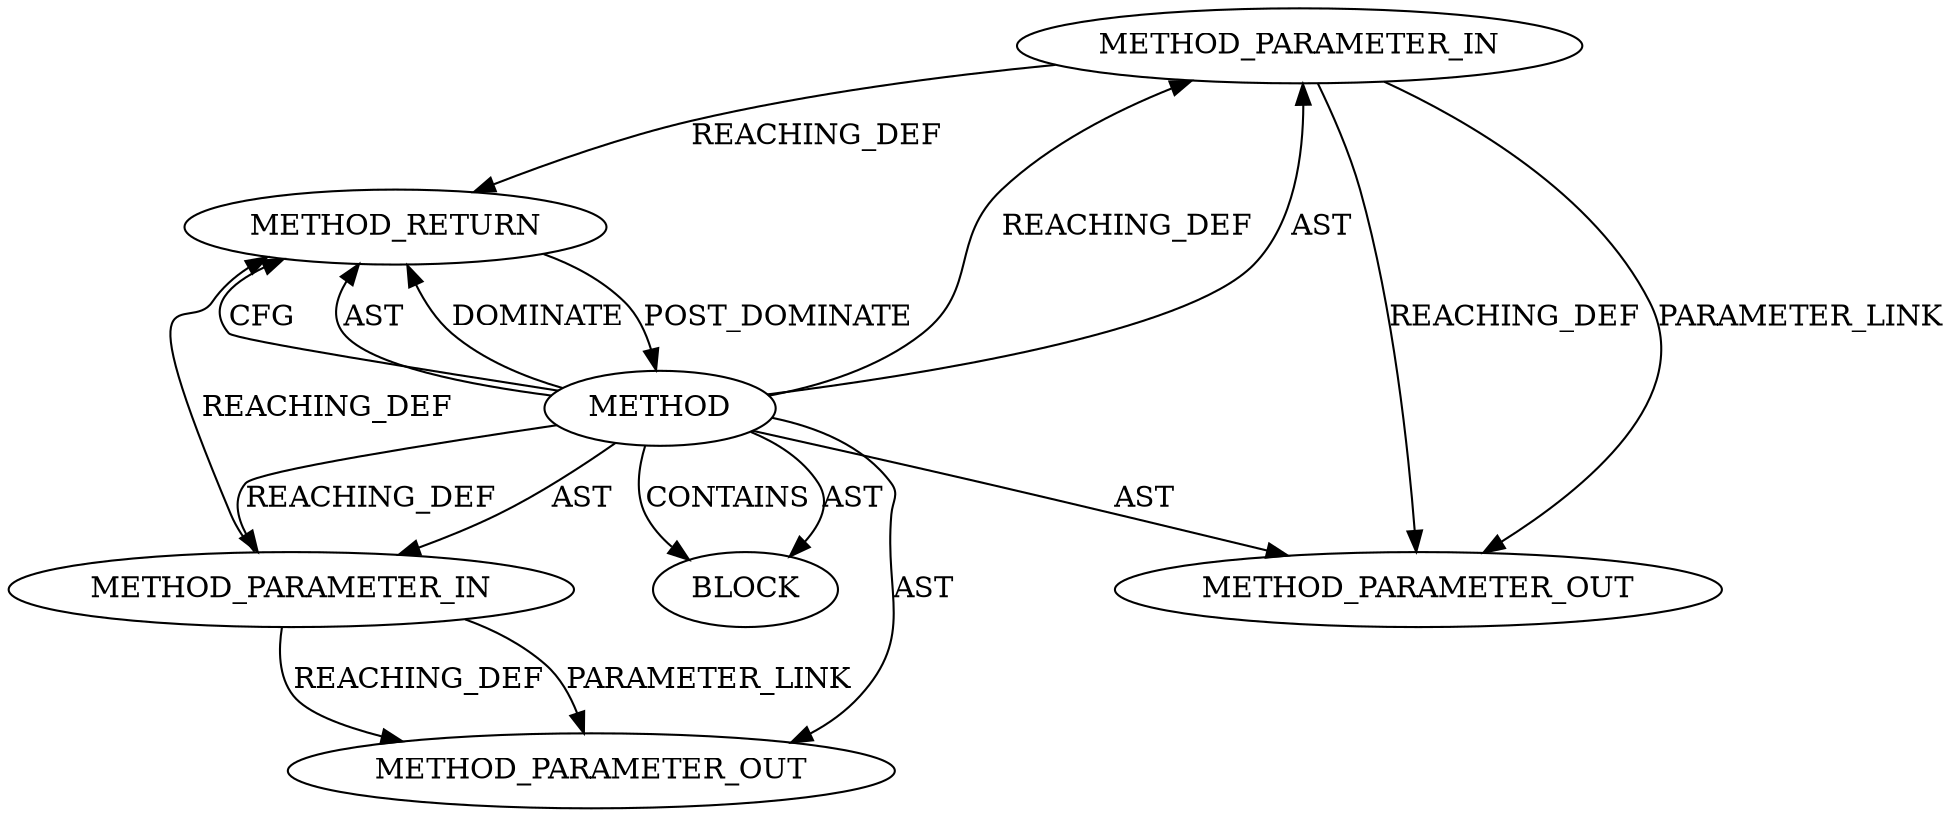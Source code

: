 digraph {
  20928 [label=METHOD_PARAMETER_IN ORDER=2 CODE="p2" IS_VARIADIC=false TYPE_FULL_NAME="ANY" EVALUATION_STRATEGY="BY_VALUE" INDEX=2 NAME="p2"]
  20926 [label=METHOD AST_PARENT_TYPE="NAMESPACE_BLOCK" AST_PARENT_FULL_NAME="<global>" ORDER=0 CODE="<empty>" FULL_NAME="size_add" IS_EXTERNAL=true FILENAME="<empty>" SIGNATURE="" NAME="size_add"]
  20927 [label=METHOD_PARAMETER_IN ORDER=1 CODE="p1" IS_VARIADIC=false TYPE_FULL_NAME="ANY" EVALUATION_STRATEGY="BY_VALUE" INDEX=1 NAME="p1"]
  20929 [label=BLOCK ORDER=1 ARGUMENT_INDEX=1 CODE="<empty>" TYPE_FULL_NAME="ANY"]
  20930 [label=METHOD_RETURN ORDER=2 CODE="RET" TYPE_FULL_NAME="ANY" EVALUATION_STRATEGY="BY_VALUE"]
  22379 [label=METHOD_PARAMETER_OUT ORDER=2 CODE="p2" IS_VARIADIC=false TYPE_FULL_NAME="ANY" EVALUATION_STRATEGY="BY_VALUE" INDEX=2 NAME="p2"]
  22378 [label=METHOD_PARAMETER_OUT ORDER=1 CODE="p1" IS_VARIADIC=false TYPE_FULL_NAME="ANY" EVALUATION_STRATEGY="BY_VALUE" INDEX=1 NAME="p1"]
  20926 -> 20928 [label=REACHING_DEF VARIABLE=""]
  20926 -> 20930 [label=CFG ]
  20926 -> 20927 [label=REACHING_DEF VARIABLE=""]
  20926 -> 20929 [label=AST ]
  20927 -> 22378 [label=REACHING_DEF VARIABLE="p1"]
  20926 -> 20928 [label=AST ]
  20926 -> 22378 [label=AST ]
  20927 -> 22378 [label=PARAMETER_LINK ]
  20928 -> 20930 [label=REACHING_DEF VARIABLE="p2"]
  20926 -> 20930 [label=AST ]
  20927 -> 20930 [label=REACHING_DEF VARIABLE="p1"]
  20926 -> 22379 [label=AST ]
  20926 -> 20927 [label=AST ]
  20928 -> 22379 [label=REACHING_DEF VARIABLE="p2"]
  20928 -> 22379 [label=PARAMETER_LINK ]
  20926 -> 20930 [label=DOMINATE ]
  20926 -> 20929 [label=CONTAINS ]
  20930 -> 20926 [label=POST_DOMINATE ]
}

